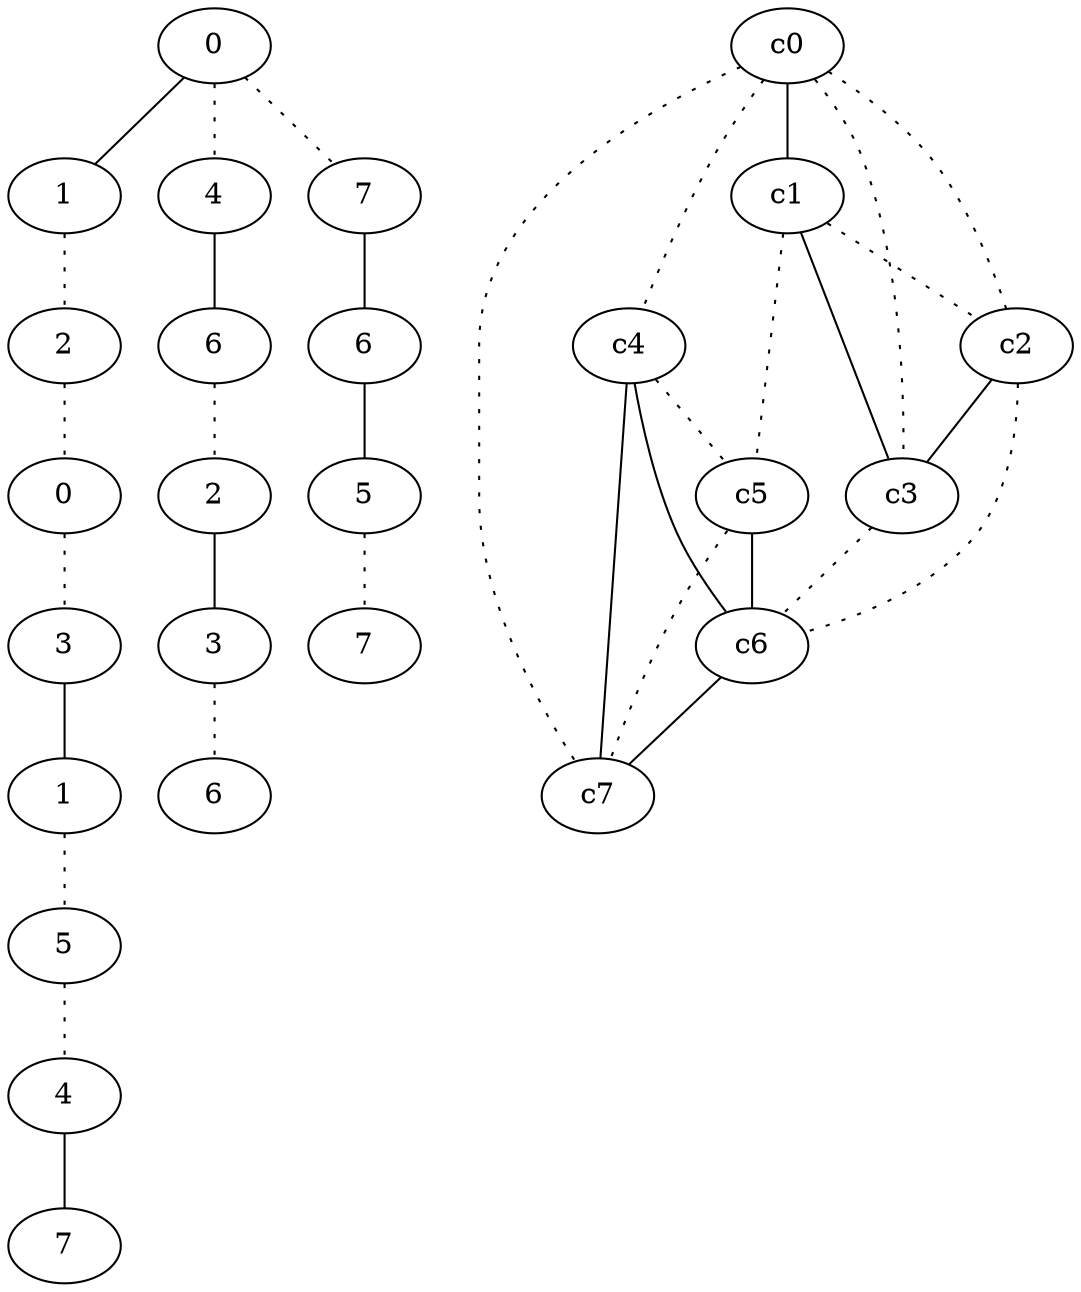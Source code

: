 graph {
a0[label=0];
a1[label=1];
a2[label=2];
a3[label=0];
a4[label=3];
a5[label=1];
a6[label=5];
a7[label=4];
a8[label=7];
a9[label=4];
a10[label=6];
a11[label=2];
a12[label=3];
a13[label=6];
a14[label=7];
a15[label=6];
a16[label=5];
a17[label=7];
a0 -- a1;
a0 -- a9 [style=dotted];
a0 -- a14 [style=dotted];
a1 -- a2 [style=dotted];
a2 -- a3 [style=dotted];
a3 -- a4 [style=dotted];
a4 -- a5;
a5 -- a6 [style=dotted];
a6 -- a7 [style=dotted];
a7 -- a8;
a9 -- a10;
a10 -- a11 [style=dotted];
a11 -- a12;
a12 -- a13 [style=dotted];
a14 -- a15;
a15 -- a16;
a16 -- a17 [style=dotted];
c0 -- c1;
c0 -- c2 [style=dotted];
c0 -- c3 [style=dotted];
c0 -- c4 [style=dotted];
c0 -- c7 [style=dotted];
c1 -- c2 [style=dotted];
c1 -- c3;
c1 -- c5 [style=dotted];
c2 -- c3;
c2 -- c6 [style=dotted];
c3 -- c6 [style=dotted];
c4 -- c5 [style=dotted];
c4 -- c6;
c4 -- c7;
c5 -- c6;
c5 -- c7 [style=dotted];
c6 -- c7;
}
